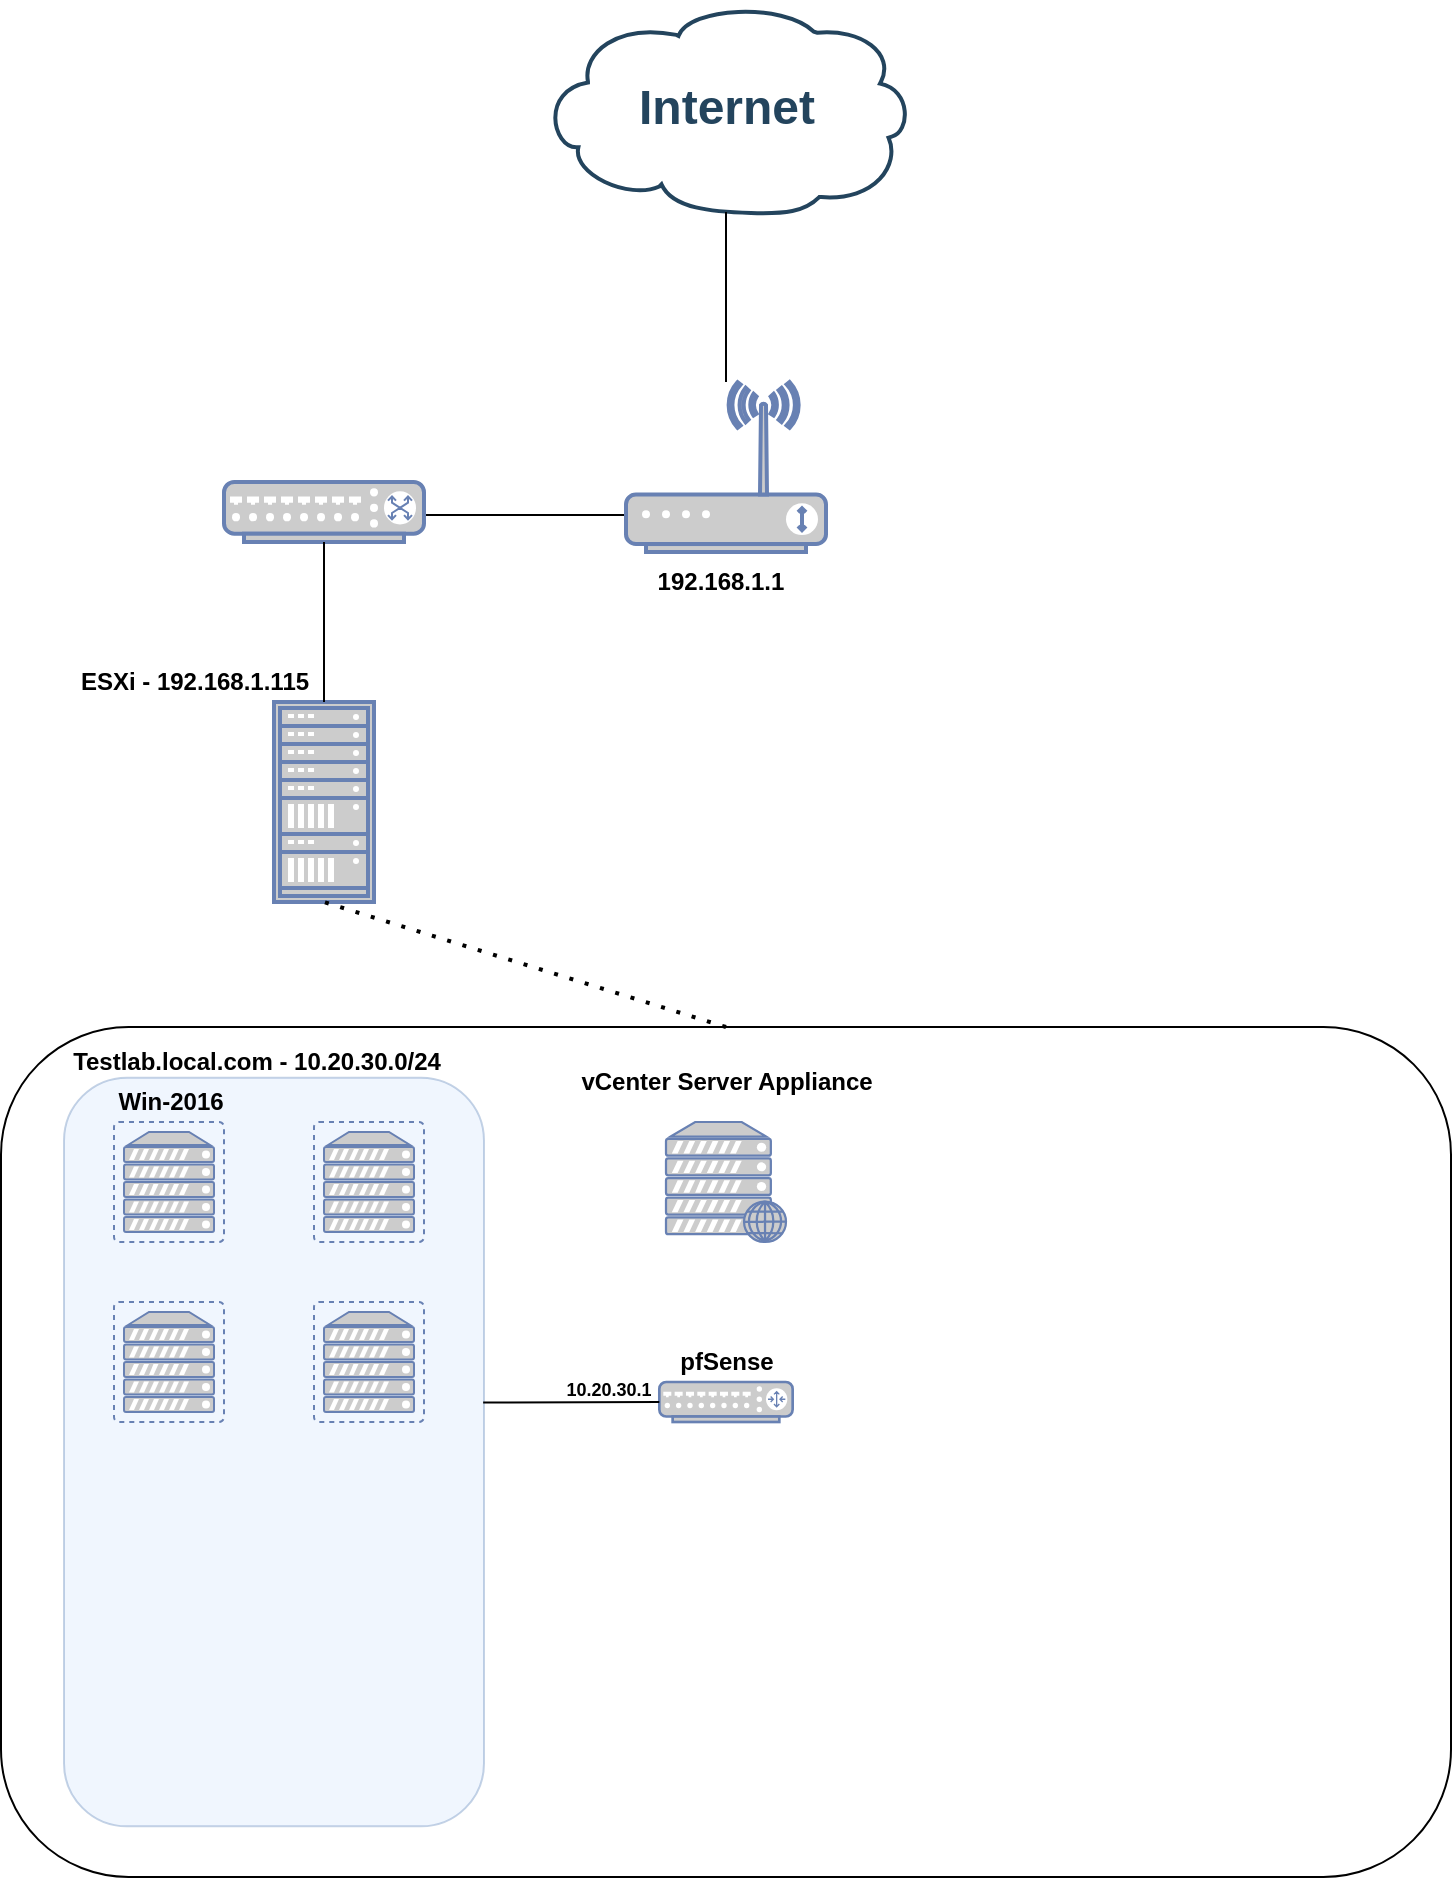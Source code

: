 <mxfile version="17.4.0" type="github">
  <diagram id="6a731a19-8d31-9384-78a2-239565b7b9f0" name="Page-1">
    <mxGraphModel dx="465" dy="716" grid="1" gridSize="10" guides="1" tooltips="1" connect="1" arrows="1" fold="1" page="1" pageScale="1" pageWidth="827" pageHeight="1169" background="none" math="0" shadow="0">
      <root>
        <mxCell id="0" />
        <mxCell id="1" parent="0" />
        <mxCell id="hRk0FwfUOnoeuj_SiB80-2266" value="" style="rounded=1;whiteSpace=wrap;html=1;fillColor=none;" vertex="1" parent="1">
          <mxGeometry x="878.5" y="612.5" width="725" height="425" as="geometry" />
        </mxCell>
        <mxCell id="hRk0FwfUOnoeuj_SiB80-2275" value="" style="rounded=1;whiteSpace=wrap;html=1;fillColor=#dae8fc;opacity=40;strokeColor=#6c8ebf;" vertex="1" parent="1">
          <mxGeometry x="910" y="637.83" width="210" height="374.34" as="geometry" />
        </mxCell>
        <mxCell id="2109" value="Internet" style="shape=mxgraph.cisco.storage.cloud;html=1;dashed=0;strokeColor=#23445D;fillColor=#ffffff;strokeWidth=2;fontFamily=Helvetica;fontSize=24;fontColor=#23445D;align=center;fontStyle=1" parent="1" vertex="1">
          <mxGeometry x="1148" y="100" width="186" height="106" as="geometry" />
        </mxCell>
        <mxCell id="hRk0FwfUOnoeuj_SiB80-2257" value="" style="endArrow=none;html=1;rounded=0;entryX=0.5;entryY=0.99;entryDx=0;entryDy=0;entryPerimeter=0;" edge="1" parent="1" source="hRk0FwfUOnoeuj_SiB80-2260" target="2109">
          <mxGeometry width="50" height="50" relative="1" as="geometry">
            <mxPoint x="1241" y="330" as="sourcePoint" />
            <mxPoint x="1030" y="550" as="targetPoint" />
          </mxGeometry>
        </mxCell>
        <mxCell id="hRk0FwfUOnoeuj_SiB80-2259" value="" style="endArrow=none;html=1;rounded=0;entryX=0;entryY=0.5;entryDx=0;entryDy=0;entryPerimeter=0;" edge="1" parent="1">
          <mxGeometry width="50" height="50" relative="1" as="geometry">
            <mxPoint x="1091" y="356.5" as="sourcePoint" />
            <mxPoint x="1202" y="356.5" as="targetPoint" />
          </mxGeometry>
        </mxCell>
        <mxCell id="hRk0FwfUOnoeuj_SiB80-2260" value="" style="fontColor=#0066CC;verticalAlign=top;verticalLabelPosition=bottom;labelPosition=center;align=center;html=1;outlineConnect=0;fillColor=#CCCCCC;strokeColor=#6881B3;gradientColor=none;gradientDirection=north;strokeWidth=2;shape=mxgraph.networks.wireless_modem;" vertex="1" parent="1">
          <mxGeometry x="1191" y="290" width="100" height="85" as="geometry" />
        </mxCell>
        <mxCell id="hRk0FwfUOnoeuj_SiB80-2261" value="" style="fontColor=#0066CC;verticalAlign=top;verticalLabelPosition=bottom;labelPosition=center;align=center;html=1;outlineConnect=0;fillColor=#CCCCCC;strokeColor=#6881B3;gradientColor=none;gradientDirection=north;strokeWidth=2;shape=mxgraph.networks.switch;" vertex="1" parent="1">
          <mxGeometry x="990" y="340" width="100" height="30" as="geometry" />
        </mxCell>
        <mxCell id="hRk0FwfUOnoeuj_SiB80-2262" value="" style="fontColor=#0066CC;verticalAlign=top;verticalLabelPosition=bottom;labelPosition=center;align=center;html=1;outlineConnect=0;fillColor=#CCCCCC;strokeColor=#6881B3;gradientColor=none;gradientDirection=north;strokeWidth=2;shape=mxgraph.networks.rack;" vertex="1" parent="1">
          <mxGeometry x="1015" y="450" width="50" height="100" as="geometry" />
        </mxCell>
        <mxCell id="hRk0FwfUOnoeuj_SiB80-2263" value="" style="endArrow=none;html=1;rounded=0;entryX=0.5;entryY=1;entryDx=0;entryDy=0;entryPerimeter=0;exitX=0.5;exitY=0;exitDx=0;exitDy=0;exitPerimeter=0;" edge="1" parent="1" source="hRk0FwfUOnoeuj_SiB80-2262" target="hRk0FwfUOnoeuj_SiB80-2261">
          <mxGeometry width="50" height="50" relative="1" as="geometry">
            <mxPoint x="1070" y="530" as="sourcePoint" />
            <mxPoint x="1120" y="480" as="targetPoint" />
          </mxGeometry>
        </mxCell>
        <mxCell id="hRk0FwfUOnoeuj_SiB80-2265" value="ESXi - 192.168.1.115&lt;br&gt;" style="text;html=1;resizable=0;autosize=1;align=center;verticalAlign=middle;points=[];fillColor=none;strokeColor=none;rounded=0;fontStyle=1" vertex="1" parent="1">
          <mxGeometry x="910" y="430" width="130" height="20" as="geometry" />
        </mxCell>
        <mxCell id="hRk0FwfUOnoeuj_SiB80-2268" value="" style="endArrow=none;dashed=1;html=1;dashPattern=1 3;strokeWidth=2;rounded=0;entryX=0.5;entryY=1;entryDx=0;entryDy=0;entryPerimeter=0;exitX=0.5;exitY=0;exitDx=0;exitDy=0;" edge="1" parent="1" source="hRk0FwfUOnoeuj_SiB80-2266" target="hRk0FwfUOnoeuj_SiB80-2262">
          <mxGeometry width="50" height="50" relative="1" as="geometry">
            <mxPoint x="1070" y="730" as="sourcePoint" />
            <mxPoint x="1120" y="680" as="targetPoint" />
          </mxGeometry>
        </mxCell>
        <mxCell id="hRk0FwfUOnoeuj_SiB80-2269" value="" style="fontColor=#0066CC;verticalAlign=top;verticalLabelPosition=bottom;labelPosition=center;align=center;html=1;outlineConnect=0;fillColor=#CCCCCC;strokeColor=#6881B3;gradientColor=none;gradientDirection=north;strokeWidth=2;shape=mxgraph.networks.virtual_server;" vertex="1" parent="1">
          <mxGeometry x="935" y="660" width="55" height="60" as="geometry" />
        </mxCell>
        <mxCell id="hRk0FwfUOnoeuj_SiB80-2272" value="192.168.1.1" style="text;html=1;resizable=0;autosize=1;align=center;verticalAlign=middle;points=[];fillColor=none;strokeColor=none;rounded=0;fontStyle=1" vertex="1" parent="1">
          <mxGeometry x="1197.5" y="380" width="80" height="20" as="geometry" />
        </mxCell>
        <mxCell id="hRk0FwfUOnoeuj_SiB80-2273" value="" style="fontColor=#0066CC;verticalAlign=top;verticalLabelPosition=bottom;labelPosition=center;align=center;html=1;outlineConnect=0;fillColor=#CCCCCC;strokeColor=#6881B3;gradientColor=none;gradientDirection=north;strokeWidth=2;shape=mxgraph.networks.web_server;" vertex="1" parent="1">
          <mxGeometry x="1211" y="660" width="60" height="60" as="geometry" />
        </mxCell>
        <mxCell id="hRk0FwfUOnoeuj_SiB80-2274" value="vCenter Server Appliance" style="text;html=1;resizable=0;autosize=1;align=center;verticalAlign=middle;points=[];fillColor=none;strokeColor=none;rounded=0;fontStyle=1" vertex="1" parent="1">
          <mxGeometry x="1161" y="630" width="160" height="20" as="geometry" />
        </mxCell>
        <mxCell id="hRk0FwfUOnoeuj_SiB80-2276" value="Testlab.local.com - 10.20.30.0/24" style="text;html=1;resizable=0;autosize=1;align=center;verticalAlign=middle;points=[];fillColor=none;strokeColor=none;rounded=0;opacity=40;fontStyle=1" vertex="1" parent="1">
          <mxGeometry x="906" y="620" width="200" height="20" as="geometry" />
        </mxCell>
        <mxCell id="hRk0FwfUOnoeuj_SiB80-2277" value="Win-2016" style="text;html=1;resizable=0;autosize=1;align=center;verticalAlign=middle;points=[];fillColor=none;strokeColor=none;rounded=0;opacity=40;fontStyle=1" vertex="1" parent="1">
          <mxGeometry x="927.5" y="640" width="70" height="20" as="geometry" />
        </mxCell>
        <mxCell id="hRk0FwfUOnoeuj_SiB80-2278" value="" style="fontColor=#0066CC;verticalAlign=top;verticalLabelPosition=bottom;labelPosition=center;align=center;html=1;outlineConnect=0;fillColor=#CCCCCC;strokeColor=#6881B3;gradientColor=none;gradientDirection=north;strokeWidth=2;shape=mxgraph.networks.virtual_server;" vertex="1" parent="1">
          <mxGeometry x="1035" y="660" width="55" height="60" as="geometry" />
        </mxCell>
        <mxCell id="hRk0FwfUOnoeuj_SiB80-2279" value="" style="fontColor=#0066CC;verticalAlign=top;verticalLabelPosition=bottom;labelPosition=center;align=center;html=1;outlineConnect=0;fillColor=#CCCCCC;strokeColor=#6881B3;gradientColor=none;gradientDirection=north;strokeWidth=2;shape=mxgraph.networks.virtual_server;" vertex="1" parent="1">
          <mxGeometry x="935" y="750" width="55" height="60" as="geometry" />
        </mxCell>
        <mxCell id="hRk0FwfUOnoeuj_SiB80-2280" value="" style="fontColor=#0066CC;verticalAlign=top;verticalLabelPosition=bottom;labelPosition=center;align=center;html=1;outlineConnect=0;fillColor=#CCCCCC;strokeColor=#6881B3;gradientColor=none;gradientDirection=north;strokeWidth=2;shape=mxgraph.networks.virtual_server;" vertex="1" parent="1">
          <mxGeometry x="1035" y="750" width="55" height="60" as="geometry" />
        </mxCell>
        <mxCell id="hRk0FwfUOnoeuj_SiB80-2281" value="" style="fontColor=#0066CC;verticalAlign=top;verticalLabelPosition=bottom;labelPosition=center;align=center;html=1;outlineConnect=0;fillColor=#CCCCCC;strokeColor=#6881B3;gradientColor=none;gradientDirection=north;strokeWidth=2;shape=mxgraph.networks.router;" vertex="1" parent="1">
          <mxGeometry x="1207.66" y="790" width="66.67" height="20" as="geometry" />
        </mxCell>
        <mxCell id="hRk0FwfUOnoeuj_SiB80-2282" value="pfSense&lt;span&gt;&lt;br&gt;&lt;/span&gt;" style="text;html=1;resizable=0;autosize=1;align=center;verticalAlign=middle;points=[];fillColor=none;strokeColor=none;rounded=0;fontStyle=1" vertex="1" parent="1">
          <mxGeometry x="1211" y="770" width="60" height="20" as="geometry" />
        </mxCell>
        <mxCell id="hRk0FwfUOnoeuj_SiB80-2283" value="" style="endArrow=none;html=1;rounded=0;entryX=0;entryY=0.5;entryDx=0;entryDy=0;entryPerimeter=0;exitX=0.998;exitY=0.434;exitDx=0;exitDy=0;exitPerimeter=0;" edge="1" parent="1" source="hRk0FwfUOnoeuj_SiB80-2275" target="hRk0FwfUOnoeuj_SiB80-2281">
          <mxGeometry width="50" height="50" relative="1" as="geometry">
            <mxPoint x="1080" y="920" as="sourcePoint" />
            <mxPoint x="1130" y="870" as="targetPoint" />
          </mxGeometry>
        </mxCell>
        <mxCell id="hRk0FwfUOnoeuj_SiB80-2284" value="10.20.30.1" style="text;html=1;resizable=0;autosize=1;align=center;verticalAlign=middle;points=[];fillColor=none;strokeColor=none;rounded=0;fontStyle=1;fontSize=9;" vertex="1" parent="1">
          <mxGeometry x="1151.66" y="784" width="60" height="20" as="geometry" />
        </mxCell>
      </root>
    </mxGraphModel>
  </diagram>
</mxfile>
